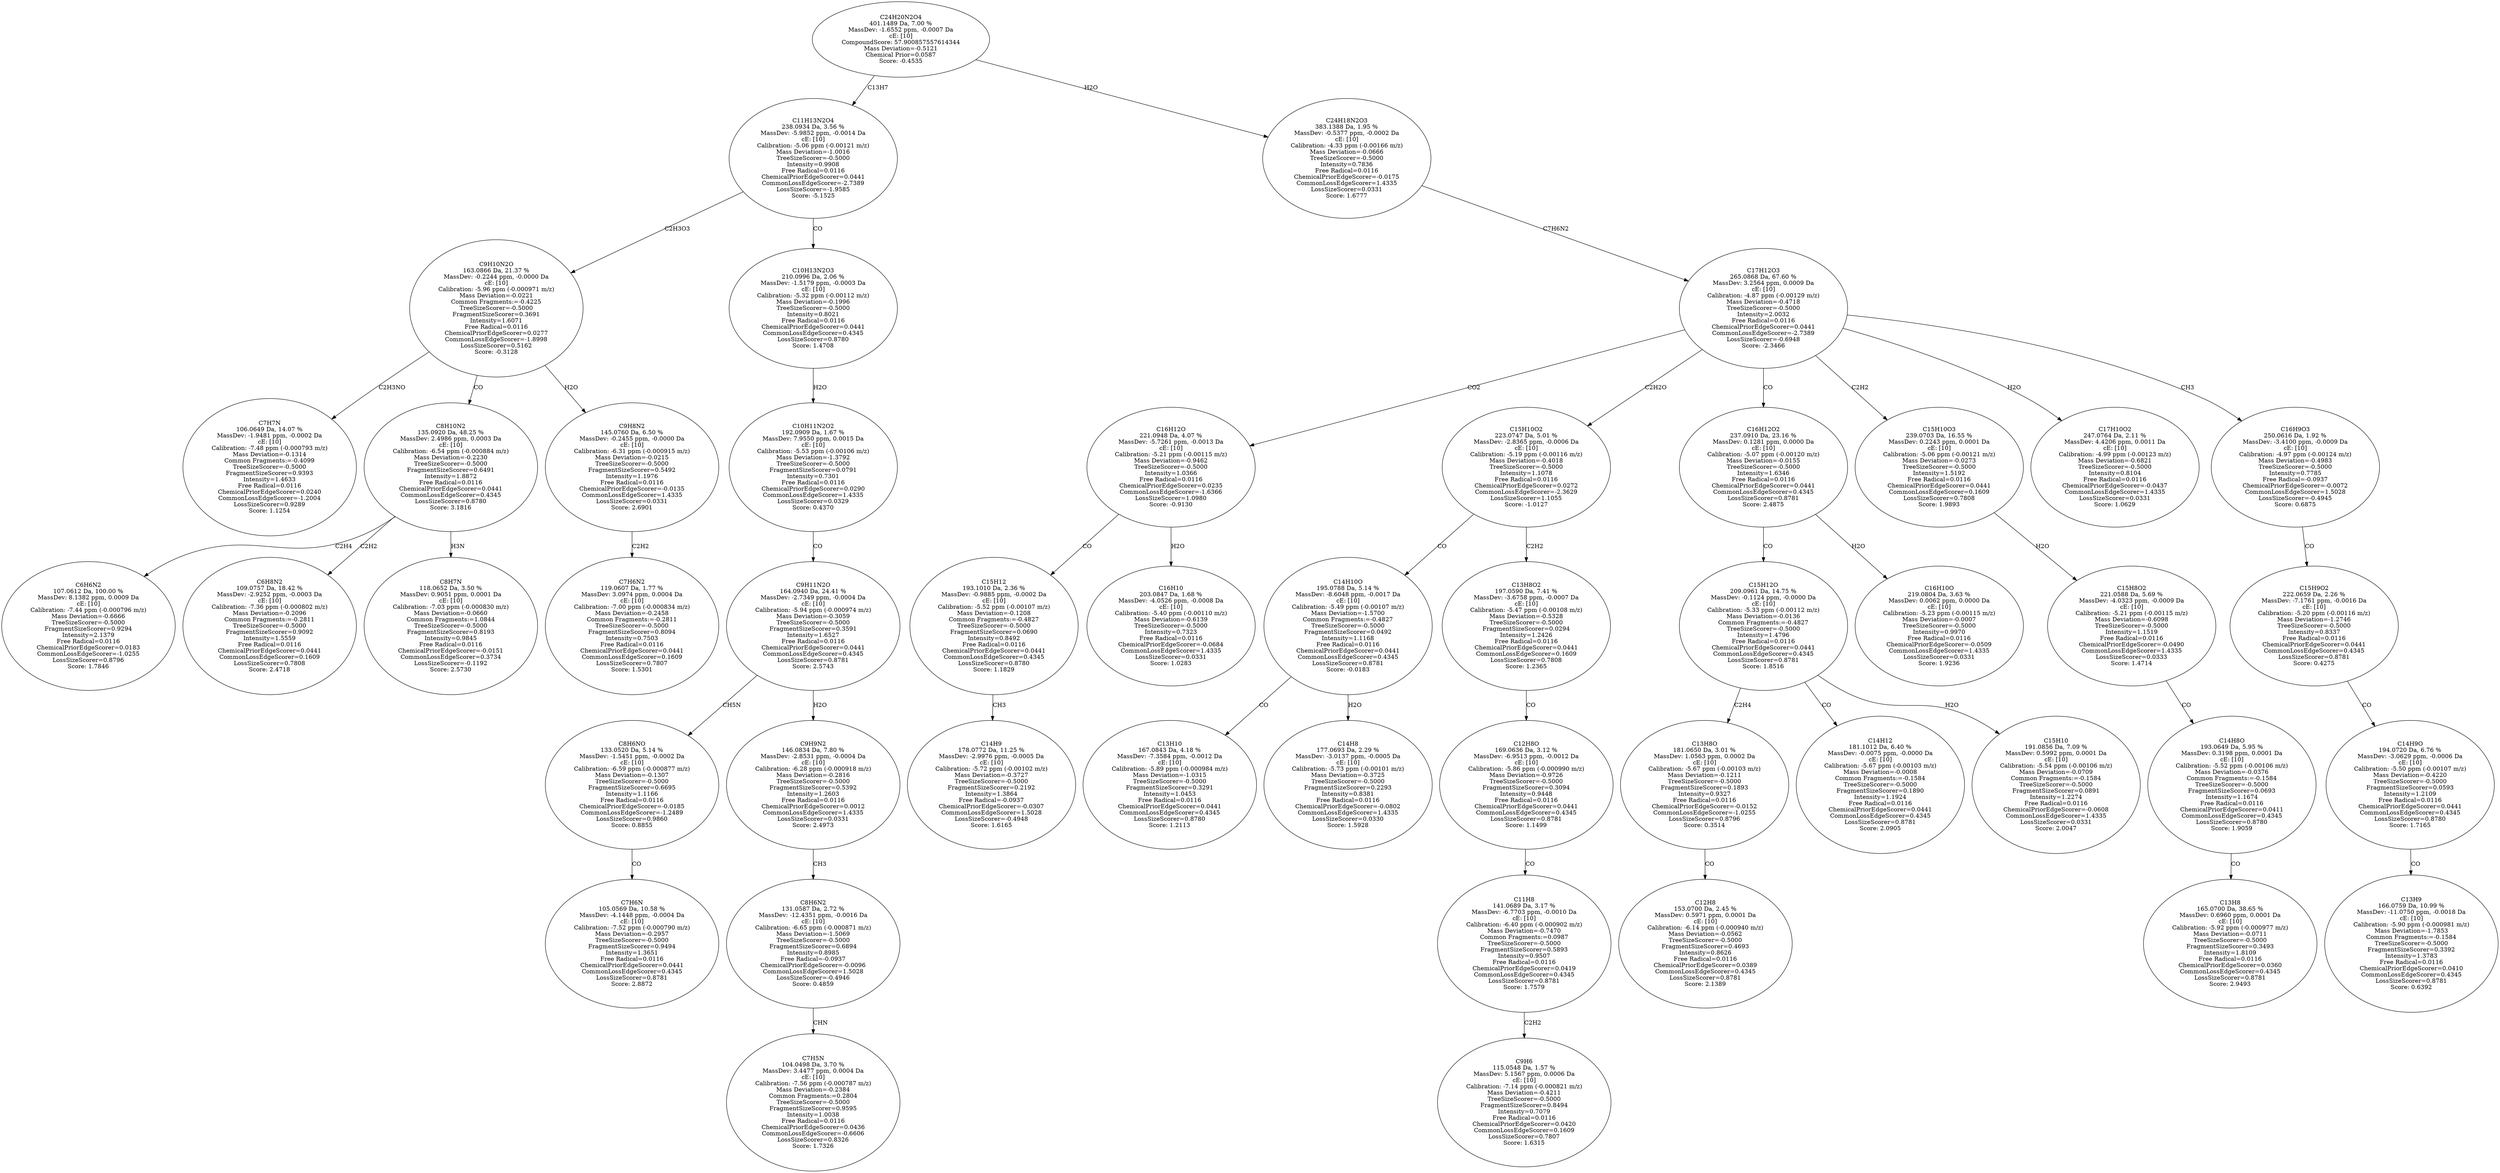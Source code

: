 strict digraph {
v1 [label="C7H7N\n106.0649 Da, 14.07 %\nMassDev: -1.9481 ppm, -0.0002 Da\ncE: [10]\nCalibration: -7.48 ppm (-0.000793 m/z)\nMass Deviation=-0.1314\nCommon Fragments:=-0.4099\nTreeSizeScorer=-0.5000\nFragmentSizeScorer=0.9393\nIntensity=1.4633\nFree Radical=0.0116\nChemicalPriorEdgeScorer=0.0240\nCommonLossEdgeScorer=-1.2004\nLossSizeScorer=0.9289\nScore: 1.1254"];
v2 [label="C6H6N2\n107.0612 Da, 100.00 %\nMassDev: 8.1382 ppm, 0.0009 Da\ncE: [10]\nCalibration: -7.44 ppm (-0.000796 m/z)\nMass Deviation=-0.6666\nTreeSizeScorer=-0.5000\nFragmentSizeScorer=0.9294\nIntensity=2.1379\nFree Radical=0.0116\nChemicalPriorEdgeScorer=0.0183\nCommonLossEdgeScorer=-1.0255\nLossSizeScorer=0.8796\nScore: 1.7846"];
v3 [label="C6H8N2\n109.0757 Da, 18.42 %\nMassDev: -2.9252 ppm, -0.0003 Da\ncE: [10]\nCalibration: -7.36 ppm (-0.000802 m/z)\nMass Deviation=-0.2096\nCommon Fragments:=-0.2811\nTreeSizeScorer=-0.5000\nFragmentSizeScorer=0.9092\nIntensity=1.5559\nFree Radical=0.0116\nChemicalPriorEdgeScorer=0.0441\nCommonLossEdgeScorer=0.1609\nLossSizeScorer=0.7808\nScore: 2.4718"];
v4 [label="C8H7N\n118.0652 Da, 3.50 %\nMassDev: 0.9051 ppm, 0.0001 Da\ncE: [10]\nCalibration: -7.03 ppm (-0.000830 m/z)\nMass Deviation=-0.0660\nCommon Fragments:=1.0844\nTreeSizeScorer=-0.5000\nFragmentSizeScorer=0.8193\nIntensity=0.9845\nFree Radical=0.0116\nChemicalPriorEdgeScorer=-0.0151\nCommonLossEdgeScorer=0.3734\nLossSizeScorer=-0.1192\nScore: 2.5730"];
v5 [label="C8H10N2\n135.0920 Da, 48.25 %\nMassDev: 2.4986 ppm, 0.0003 Da\ncE: [10]\nCalibration: -6.54 ppm (-0.000884 m/z)\nMass Deviation=-0.2230\nTreeSizeScorer=-0.5000\nFragmentSizeScorer=0.6491\nIntensity=1.8872\nFree Radical=0.0116\nChemicalPriorEdgeScorer=0.0441\nCommonLossEdgeScorer=0.4345\nLossSizeScorer=0.8780\nScore: 3.1816"];
v6 [label="C7H6N2\n119.0607 Da, 1.77 %\nMassDev: 3.0974 ppm, 0.0004 Da\ncE: [10]\nCalibration: -7.00 ppm (-0.000834 m/z)\nMass Deviation=-0.2458\nCommon Fragments:=-0.2811\nTreeSizeScorer=-0.5000\nFragmentSizeScorer=0.8094\nIntensity=0.7503\nFree Radical=0.0116\nChemicalPriorEdgeScorer=0.0441\nCommonLossEdgeScorer=0.1609\nLossSizeScorer=0.7807\nScore: 1.5301"];
v7 [label="C9H8N2\n145.0760 Da, 6.50 %\nMassDev: -0.2455 ppm, -0.0000 Da\ncE: [10]\nCalibration: -6.31 ppm (-0.000915 m/z)\nMass Deviation=-0.0215\nTreeSizeScorer=-0.5000\nFragmentSizeScorer=0.5492\nIntensity=1.1976\nFree Radical=0.0116\nChemicalPriorEdgeScorer=-0.0135\nCommonLossEdgeScorer=1.4335\nLossSizeScorer=0.0331\nScore: 2.6901"];
v8 [label="C9H10N2O\n163.0866 Da, 21.37 %\nMassDev: -0.2244 ppm, -0.0000 Da\ncE: [10]\nCalibration: -5.96 ppm (-0.000971 m/z)\nMass Deviation=-0.0221\nCommon Fragments:=-0.4225\nTreeSizeScorer=-0.5000\nFragmentSizeScorer=0.3691\nIntensity=1.6071\nFree Radical=0.0116\nChemicalPriorEdgeScorer=0.0277\nCommonLossEdgeScorer=-1.8998\nLossSizeScorer=0.5162\nScore: -0.3128"];
v9 [label="C7H6N\n105.0569 Da, 10.58 %\nMassDev: -4.1448 ppm, -0.0004 Da\ncE: [10]\nCalibration: -7.52 ppm (-0.000790 m/z)\nMass Deviation=-0.2957\nTreeSizeScorer=-0.5000\nFragmentSizeScorer=0.9494\nIntensity=1.3651\nFree Radical=0.0116\nChemicalPriorEdgeScorer=0.0441\nCommonLossEdgeScorer=0.4345\nLossSizeScorer=0.8781\nScore: 2.8872"];
v10 [label="C8H6NO\n133.0520 Da, 5.14 %\nMassDev: -1.5451 ppm, -0.0002 Da\ncE: [10]\nCalibration: -6.59 ppm (-0.000877 m/z)\nMass Deviation=-0.1307\nTreeSizeScorer=-0.5000\nFragmentSizeScorer=0.6695\nIntensity=1.1166\nFree Radical=0.0116\nChemicalPriorEdgeScorer=-0.0185\nCommonLossEdgeScorer=-1.2489\nLossSizeScorer=0.9860\nScore: 0.8855"];
v11 [label="C7H5N\n104.0498 Da, 3.70 %\nMassDev: 3.4477 ppm, 0.0004 Da\ncE: [10]\nCalibration: -7.56 ppm (-0.000787 m/z)\nMass Deviation=-0.2384\nCommon Fragments:=0.2804\nTreeSizeScorer=-0.5000\nFragmentSizeScorer=0.9595\nIntensity=1.0038\nFree Radical=0.0116\nChemicalPriorEdgeScorer=0.0436\nCommonLossEdgeScorer=-0.6606\nLossSizeScorer=0.8326\nScore: 1.7326"];
v12 [label="C8H6N2\n131.0587 Da, 2.72 %\nMassDev: -12.4351 ppm, -0.0016 Da\ncE: [10]\nCalibration: -6.65 ppm (-0.000871 m/z)\nMass Deviation=-1.5069\nTreeSizeScorer=-0.5000\nFragmentSizeScorer=0.6894\nIntensity=0.8985\nFree Radical=-0.0937\nChemicalPriorEdgeScorer=-0.0096\nCommonLossEdgeScorer=1.5028\nLossSizeScorer=-0.4946\nScore: 0.4859"];
v13 [label="C9H9N2\n146.0834 Da, 7.80 %\nMassDev: -2.8531 ppm, -0.0004 Da\ncE: [10]\nCalibration: -6.28 ppm (-0.000918 m/z)\nMass Deviation=-0.2816\nTreeSizeScorer=-0.5000\nFragmentSizeScorer=0.5392\nIntensity=1.2603\nFree Radical=0.0116\nChemicalPriorEdgeScorer=0.0012\nCommonLossEdgeScorer=1.4335\nLossSizeScorer=0.0331\nScore: 2.4973"];
v14 [label="C9H11N2O\n164.0940 Da, 24.41 %\nMassDev: -2.7349 ppm, -0.0004 Da\ncE: [10]\nCalibration: -5.94 ppm (-0.000974 m/z)\nMass Deviation=-0.3059\nTreeSizeScorer=-0.5000\nFragmentSizeScorer=0.3591\nIntensity=1.6527\nFree Radical=0.0116\nChemicalPriorEdgeScorer=0.0441\nCommonLossEdgeScorer=0.4345\nLossSizeScorer=0.8781\nScore: 2.5743"];
v15 [label="C10H11N2O2\n192.0909 Da, 1.67 %\nMassDev: 7.9550 ppm, 0.0015 Da\ncE: [10]\nCalibration: -5.53 ppm (-0.00106 m/z)\nMass Deviation=-1.3792\nTreeSizeScorer=-0.5000\nFragmentSizeScorer=0.0791\nIntensity=0.7301\nFree Radical=0.0116\nChemicalPriorEdgeScorer=0.0290\nCommonLossEdgeScorer=1.4335\nLossSizeScorer=0.0329\nScore: 0.4370"];
v16 [label="C10H13N2O3\n210.0996 Da, 2.06 %\nMassDev: -1.5179 ppm, -0.0003 Da\ncE: [10]\nCalibration: -5.32 ppm (-0.00112 m/z)\nMass Deviation=-0.1996\nTreeSizeScorer=-0.5000\nIntensity=0.8021\nFree Radical=0.0116\nChemicalPriorEdgeScorer=0.0441\nCommonLossEdgeScorer=0.4345\nLossSizeScorer=0.8780\nScore: 1.4708"];
v17 [label="C11H13N2O4\n238.0934 Da, 3.56 %\nMassDev: -5.9852 ppm, -0.0014 Da\ncE: [10]\nCalibration: -5.06 ppm (-0.00121 m/z)\nMass Deviation=-1.0016\nTreeSizeScorer=-0.5000\nIntensity=0.9908\nFree Radical=0.0116\nChemicalPriorEdgeScorer=0.0441\nCommonLossEdgeScorer=-2.7389\nLossSizeScorer=-1.9585\nScore: -5.1525"];
v18 [label="C14H9\n178.0772 Da, 11.25 %\nMassDev: -2.9976 ppm, -0.0005 Da\ncE: [10]\nCalibration: -5.72 ppm (-0.00102 m/z)\nMass Deviation=-0.3727\nTreeSizeScorer=-0.5000\nFragmentSizeScorer=0.2192\nIntensity=1.3864\nFree Radical=-0.0937\nChemicalPriorEdgeScorer=-0.0307\nCommonLossEdgeScorer=1.5028\nLossSizeScorer=-0.4948\nScore: 1.6165"];
v19 [label="C15H12\n193.1010 Da, 2.36 %\nMassDev: -0.9885 ppm, -0.0002 Da\ncE: [10]\nCalibration: -5.52 ppm (-0.00107 m/z)\nMass Deviation=-0.1208\nCommon Fragments:=-0.4827\nTreeSizeScorer=-0.5000\nFragmentSizeScorer=0.0690\nIntensity=0.8492\nFree Radical=0.0116\nChemicalPriorEdgeScorer=0.0441\nCommonLossEdgeScorer=0.4345\nLossSizeScorer=0.8780\nScore: 1.1829"];
v20 [label="C16H10\n203.0847 Da, 1.68 %\nMassDev: -4.0526 ppm, -0.0008 Da\ncE: [10]\nCalibration: -5.40 ppm (-0.00110 m/z)\nMass Deviation=-0.6139\nTreeSizeScorer=-0.5000\nIntensity=0.7323\nFree Radical=0.0116\nChemicalPriorEdgeScorer=-0.0684\nCommonLossEdgeScorer=1.4335\nLossSizeScorer=0.0331\nScore: 1.0283"];
v21 [label="C16H12O\n221.0948 Da, 4.07 %\nMassDev: -5.7261 ppm, -0.0013 Da\ncE: [10]\nCalibration: -5.21 ppm (-0.00115 m/z)\nMass Deviation=-0.9462\nTreeSizeScorer=-0.5000\nIntensity=1.0366\nFree Radical=0.0116\nChemicalPriorEdgeScorer=0.0235\nCommonLossEdgeScorer=-1.6366\nLossSizeScorer=1.0980\nScore: -0.9130"];
v22 [label="C13H10\n167.0843 Da, 4.18 %\nMassDev: -7.3584 ppm, -0.0012 Da\ncE: [10]\nCalibration: -5.89 ppm (-0.000984 m/z)\nMass Deviation=-1.0315\nTreeSizeScorer=-0.5000\nFragmentSizeScorer=0.3291\nIntensity=1.0453\nFree Radical=0.0116\nChemicalPriorEdgeScorer=0.0441\nCommonLossEdgeScorer=0.4345\nLossSizeScorer=0.8780\nScore: 1.2113"];
v23 [label="C14H8\n177.0693 Da, 2.29 %\nMassDev: -3.0137 ppm, -0.0005 Da\ncE: [10]\nCalibration: -5.73 ppm (-0.00101 m/z)\nMass Deviation=-0.3725\nTreeSizeScorer=-0.5000\nFragmentSizeScorer=0.2293\nIntensity=0.8381\nFree Radical=0.0116\nChemicalPriorEdgeScorer=-0.0802\nCommonLossEdgeScorer=1.4335\nLossSizeScorer=0.0330\nScore: 1.5928"];
v24 [label="C14H10O\n195.0788 Da, 5.14 %\nMassDev: -8.6048 ppm, -0.0017 Da\ncE: [10]\nCalibration: -5.49 ppm (-0.00107 m/z)\nMass Deviation=-1.5700\nCommon Fragments:=-0.4827\nTreeSizeScorer=-0.5000\nFragmentSizeScorer=0.0492\nIntensity=1.1168\nFree Radical=0.0116\nChemicalPriorEdgeScorer=0.0441\nCommonLossEdgeScorer=0.4345\nLossSizeScorer=0.8781\nScore: -0.0183"];
v25 [label="C9H6\n115.0548 Da, 1.57 %\nMassDev: 5.1567 ppm, 0.0006 Da\ncE: [10]\nCalibration: -7.14 ppm (-0.000821 m/z)\nMass Deviation=-0.4211\nTreeSizeScorer=-0.5000\nFragmentSizeScorer=0.8494\nIntensity=0.7079\nFree Radical=0.0116\nChemicalPriorEdgeScorer=0.0420\nCommonLossEdgeScorer=0.1609\nLossSizeScorer=0.7807\nScore: 1.6315"];
v26 [label="C11H8\n141.0689 Da, 3.17 %\nMassDev: -6.7703 ppm, -0.0010 Da\ncE: [10]\nCalibration: -6.40 ppm (-0.000902 m/z)\nMass Deviation=-0.7470\nCommon Fragments:=0.0987\nTreeSizeScorer=-0.5000\nFragmentSizeScorer=0.5893\nIntensity=0.9507\nFree Radical=0.0116\nChemicalPriorEdgeScorer=0.0419\nCommonLossEdgeScorer=0.4345\nLossSizeScorer=0.8781\nScore: 1.7579"];
v27 [label="C12H8O\n169.0636 Da, 3.12 %\nMassDev: -6.9513 ppm, -0.0012 Da\ncE: [10]\nCalibration: -5.86 ppm (-0.000990 m/z)\nMass Deviation=-0.9726\nTreeSizeScorer=-0.5000\nFragmentSizeScorer=0.3094\nIntensity=0.9448\nFree Radical=0.0116\nChemicalPriorEdgeScorer=0.0441\nCommonLossEdgeScorer=0.4345\nLossSizeScorer=0.8781\nScore: 1.1499"];
v28 [label="C13H8O2\n197.0590 Da, 7.41 %\nMassDev: -3.6758 ppm, -0.0007 Da\ncE: [10]\nCalibration: -5.47 ppm (-0.00108 m/z)\nMass Deviation=-0.5328\nTreeSizeScorer=-0.5000\nFragmentSizeScorer=0.0294\nIntensity=1.2426\nFree Radical=0.0116\nChemicalPriorEdgeScorer=0.0441\nCommonLossEdgeScorer=0.1609\nLossSizeScorer=0.7808\nScore: 1.2365"];
v29 [label="C15H10O2\n223.0747 Da, 5.01 %\nMassDev: -2.8365 ppm, -0.0006 Da\ncE: [10]\nCalibration: -5.19 ppm (-0.00116 m/z)\nMass Deviation=-0.4018\nTreeSizeScorer=-0.5000\nIntensity=1.1078\nFree Radical=0.0116\nChemicalPriorEdgeScorer=0.0272\nCommonLossEdgeScorer=-2.3629\nLossSizeScorer=1.1055\nScore: -1.0127"];
v30 [label="C12H8\n153.0700 Da, 2.45 %\nMassDev: 0.5971 ppm, 0.0001 Da\ncE: [10]\nCalibration: -6.14 ppm (-0.000940 m/z)\nMass Deviation=-0.0562\nTreeSizeScorer=-0.5000\nFragmentSizeScorer=0.4693\nIntensity=0.8626\nFree Radical=0.0116\nChemicalPriorEdgeScorer=0.0389\nCommonLossEdgeScorer=0.4345\nLossSizeScorer=0.8781\nScore: 2.1389"];
v31 [label="C13H8O\n181.0650 Da, 3.01 %\nMassDev: 1.0563 ppm, 0.0002 Da\ncE: [10]\nCalibration: -5.67 ppm (-0.00103 m/z)\nMass Deviation=-0.1211\nTreeSizeScorer=-0.5000\nFragmentSizeScorer=0.1893\nIntensity=0.9327\nFree Radical=0.0116\nChemicalPriorEdgeScorer=-0.0152\nCommonLossEdgeScorer=-1.0255\nLossSizeScorer=0.8796\nScore: 0.3514"];
v32 [label="C14H12\n181.1012 Da, 6.40 %\nMassDev: -0.0075 ppm, -0.0000 Da\ncE: [10]\nCalibration: -5.67 ppm (-0.00103 m/z)\nMass Deviation=-0.0008\nCommon Fragments:=-0.1584\nTreeSizeScorer=-0.5000\nFragmentSizeScorer=0.1890\nIntensity=1.1924\nFree Radical=0.0116\nChemicalPriorEdgeScorer=0.0441\nCommonLossEdgeScorer=0.4345\nLossSizeScorer=0.8781\nScore: 2.0905"];
v33 [label="C15H10\n191.0856 Da, 7.09 %\nMassDev: 0.5992 ppm, 0.0001 Da\ncE: [10]\nCalibration: -5.54 ppm (-0.00106 m/z)\nMass Deviation=-0.0709\nCommon Fragments:=-0.1584\nTreeSizeScorer=-0.5000\nFragmentSizeScorer=0.0891\nIntensity=1.2274\nFree Radical=0.0116\nChemicalPriorEdgeScorer=-0.0608\nCommonLossEdgeScorer=1.4335\nLossSizeScorer=0.0331\nScore: 2.0047"];
v34 [label="C15H12O\n209.0961 Da, 14.75 %\nMassDev: -0.1124 ppm, -0.0000 Da\ncE: [10]\nCalibration: -5.33 ppm (-0.00112 m/z)\nMass Deviation=-0.0136\nCommon Fragments:=-0.4827\nTreeSizeScorer=-0.5000\nIntensity=1.4796\nFree Radical=0.0116\nChemicalPriorEdgeScorer=0.0441\nCommonLossEdgeScorer=0.4345\nLossSizeScorer=0.8781\nScore: 1.8516"];
v35 [label="C16H10O\n219.0804 Da, 3.63 %\nMassDev: 0.0062 ppm, 0.0000 Da\ncE: [10]\nCalibration: -5.23 ppm (-0.00115 m/z)\nMass Deviation=-0.0007\nTreeSizeScorer=-0.5000\nIntensity=0.9970\nFree Radical=0.0116\nChemicalPriorEdgeScorer=-0.0509\nCommonLossEdgeScorer=1.4335\nLossSizeScorer=0.0331\nScore: 1.9236"];
v36 [label="C16H12O2\n237.0910 Da, 23.16 %\nMassDev: 0.1281 ppm, 0.0000 Da\ncE: [10]\nCalibration: -5.07 ppm (-0.00120 m/z)\nMass Deviation=-0.0155\nTreeSizeScorer=-0.5000\nIntensity=1.6346\nFree Radical=0.0116\nChemicalPriorEdgeScorer=0.0441\nCommonLossEdgeScorer=0.4345\nLossSizeScorer=0.8781\nScore: 2.4875"];
v37 [label="C13H8\n165.0700 Da, 38.65 %\nMassDev: 0.6960 ppm, 0.0001 Da\ncE: [10]\nCalibration: -5.92 ppm (-0.000977 m/z)\nMass Deviation=-0.0711\nTreeSizeScorer=-0.5000\nFragmentSizeScorer=0.3493\nIntensity=1.8109\nFree Radical=0.0116\nChemicalPriorEdgeScorer=0.0360\nCommonLossEdgeScorer=0.4345\nLossSizeScorer=0.8781\nScore: 2.9493"];
v38 [label="C14H8O\n193.0649 Da, 5.95 %\nMassDev: 0.3198 ppm, 0.0001 Da\ncE: [10]\nCalibration: -5.52 ppm (-0.00106 m/z)\nMass Deviation=-0.0376\nCommon Fragments:=-0.1584\nTreeSizeScorer=-0.5000\nFragmentSizeScorer=0.0693\nIntensity=1.1674\nFree Radical=0.0116\nChemicalPriorEdgeScorer=0.0411\nCommonLossEdgeScorer=0.4345\nLossSizeScorer=0.8780\nScore: 1.9059"];
v39 [label="C15H8O2\n221.0588 Da, 5.69 %\nMassDev: -4.0323 ppm, -0.0009 Da\ncE: [10]\nCalibration: -5.21 ppm (-0.00115 m/z)\nMass Deviation=-0.6098\nTreeSizeScorer=-0.5000\nIntensity=1.1519\nFree Radical=0.0116\nChemicalPriorEdgeScorer=-0.0490\nCommonLossEdgeScorer=1.4335\nLossSizeScorer=0.0333\nScore: 1.4714"];
v40 [label="C15H10O3\n239.0703 Da, 16.55 %\nMassDev: 0.2243 ppm, 0.0001 Da\ncE: [10]\nCalibration: -5.06 ppm (-0.00121 m/z)\nMass Deviation=-0.0273\nTreeSizeScorer=-0.5000\nIntensity=1.5192\nFree Radical=0.0116\nChemicalPriorEdgeScorer=0.0441\nCommonLossEdgeScorer=0.1609\nLossSizeScorer=0.7808\nScore: 1.9893"];
v41 [label="C17H10O2\n247.0764 Da, 2.11 %\nMassDev: 4.4206 ppm, 0.0011 Da\ncE: [10]\nCalibration: -4.99 ppm (-0.00123 m/z)\nMass Deviation=-0.6821\nTreeSizeScorer=-0.5000\nIntensity=0.8104\nFree Radical=0.0116\nChemicalPriorEdgeScorer=-0.0437\nCommonLossEdgeScorer=1.4335\nLossSizeScorer=0.0331\nScore: 1.0629"];
v42 [label="C13H9\n166.0759 Da, 10.99 %\nMassDev: -11.0750 ppm, -0.0018 Da\ncE: [10]\nCalibration: -5.90 ppm (-0.000981 m/z)\nMass Deviation=-1.7853\nCommon Fragments:=-0.1584\nTreeSizeScorer=-0.5000\nFragmentSizeScorer=0.3392\nIntensity=1.3783\nFree Radical=0.0116\nChemicalPriorEdgeScorer=0.0410\nCommonLossEdgeScorer=0.4345\nLossSizeScorer=0.8781\nScore: 0.6392"];
v43 [label="C14H9O\n194.0720 Da, 6.76 %\nMassDev: -3.0629 ppm, -0.0006 Da\ncE: [10]\nCalibration: -5.50 ppm (-0.00107 m/z)\nMass Deviation=-0.4220\nTreeSizeScorer=-0.5000\nFragmentSizeScorer=0.0593\nIntensity=1.2109\nFree Radical=0.0116\nChemicalPriorEdgeScorer=0.0441\nCommonLossEdgeScorer=0.4345\nLossSizeScorer=0.8780\nScore: 1.7165"];
v44 [label="C15H9O2\n222.0659 Da, 2.26 %\nMassDev: -7.1761 ppm, -0.0016 Da\ncE: [10]\nCalibration: -5.20 ppm (-0.00116 m/z)\nMass Deviation=-1.2746\nTreeSizeScorer=-0.5000\nIntensity=0.8337\nFree Radical=0.0116\nChemicalPriorEdgeScorer=0.0441\nCommonLossEdgeScorer=0.4345\nLossSizeScorer=0.8781\nScore: 0.4275"];
v45 [label="C16H9O3\n250.0616 Da, 1.92 %\nMassDev: -3.4100 ppm, -0.0009 Da\ncE: [10]\nCalibration: -4.97 ppm (-0.00124 m/z)\nMass Deviation=-0.4983\nTreeSizeScorer=-0.5000\nIntensity=0.7785\nFree Radical=-0.0937\nChemicalPriorEdgeScorer=-0.0072\nCommonLossEdgeScorer=1.5028\nLossSizeScorer=-0.4945\nScore: 0.6875"];
v46 [label="C17H12O3\n265.0868 Da, 67.60 %\nMassDev: 3.2564 ppm, 0.0009 Da\ncE: [10]\nCalibration: -4.87 ppm (-0.00129 m/z)\nMass Deviation=-0.4718\nTreeSizeScorer=-0.5000\nIntensity=2.0032\nFree Radical=0.0116\nChemicalPriorEdgeScorer=0.0441\nCommonLossEdgeScorer=-2.7389\nLossSizeScorer=-0.6948\nScore: -2.3466"];
v47 [label="C24H18N2O3\n383.1388 Da, 1.95 %\nMassDev: -0.5377 ppm, -0.0002 Da\ncE: [10]\nCalibration: -4.33 ppm (-0.00166 m/z)\nMass Deviation=-0.0666\nTreeSizeScorer=-0.5000\nIntensity=0.7836\nFree Radical=0.0116\nChemicalPriorEdgeScorer=-0.0175\nCommonLossEdgeScorer=1.4335\nLossSizeScorer=0.0331\nScore: 1.6777"];
v48 [label="C24H20N2O4\n401.1489 Da, 7.00 %\nMassDev: -1.6552 ppm, -0.0007 Da\ncE: [10]\nCompoundScore: 57.900857557614344\nMass Deviation=-0.5121\nChemical Prior=0.0587\nScore: -0.4535"];
v8 -> v1 [label="C2H3NO"];
v5 -> v2 [label="C2H4"];
v5 -> v3 [label="C2H2"];
v5 -> v4 [label="H3N"];
v8 -> v5 [label="CO"];
v7 -> v6 [label="C2H2"];
v8 -> v7 [label="H2O"];
v17 -> v8 [label="C2H3O3"];
v10 -> v9 [label="CO"];
v14 -> v10 [label="CH5N"];
v12 -> v11 [label="CHN"];
v13 -> v12 [label="CH3"];
v14 -> v13 [label="H2O"];
v15 -> v14 [label="CO"];
v16 -> v15 [label="H2O"];
v17 -> v16 [label="CO"];
v48 -> v17 [label="C13H7"];
v19 -> v18 [label="CH3"];
v21 -> v19 [label="CO"];
v21 -> v20 [label="H2O"];
v46 -> v21 [label="CO2"];
v24 -> v22 [label="CO"];
v24 -> v23 [label="H2O"];
v29 -> v24 [label="CO"];
v26 -> v25 [label="C2H2"];
v27 -> v26 [label="CO"];
v28 -> v27 [label="CO"];
v29 -> v28 [label="C2H2"];
v46 -> v29 [label="C2H2O"];
v31 -> v30 [label="CO"];
v34 -> v31 [label="C2H4"];
v34 -> v32 [label="CO"];
v34 -> v33 [label="H2O"];
v36 -> v34 [label="CO"];
v36 -> v35 [label="H2O"];
v46 -> v36 [label="CO"];
v38 -> v37 [label="CO"];
v39 -> v38 [label="CO"];
v40 -> v39 [label="H2O"];
v46 -> v40 [label="C2H2"];
v46 -> v41 [label="H2O"];
v43 -> v42 [label="CO"];
v44 -> v43 [label="CO"];
v45 -> v44 [label="CO"];
v46 -> v45 [label="CH3"];
v47 -> v46 [label="C7H6N2"];
v48 -> v47 [label="H2O"];
}